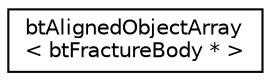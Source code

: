 digraph "Graphical Class Hierarchy"
{
  edge [fontname="Helvetica",fontsize="10",labelfontname="Helvetica",labelfontsize="10"];
  node [fontname="Helvetica",fontsize="10",shape=record];
  rankdir="LR";
  Node1 [label="btAlignedObjectArray\l\< btFractureBody * \>",height=0.2,width=0.4,color="black", fillcolor="white", style="filled",URL="$classbt_aligned_object_array.html"];
}
